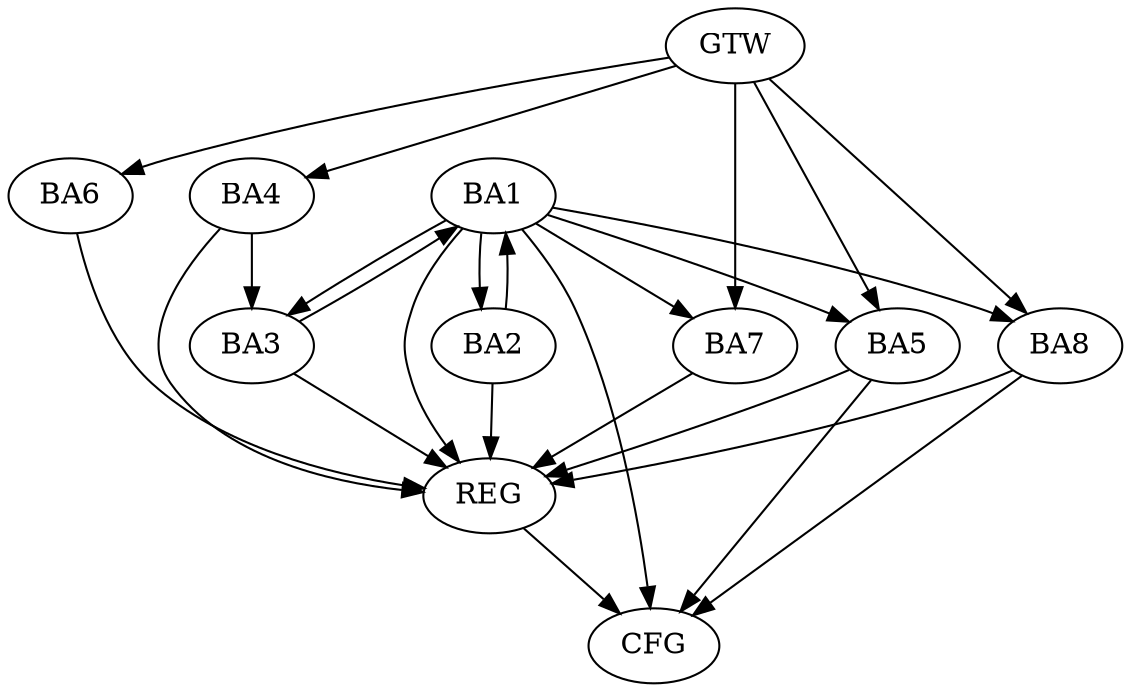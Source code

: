 strict digraph G {
  BA1 [ label="BA1" ];
  BA2 [ label="BA2" ];
  BA3 [ label="BA3" ];
  BA4 [ label="BA4" ];
  BA5 [ label="BA5" ];
  BA6 [ label="BA6" ];
  BA7 [ label="BA7" ];
  BA8 [ label="BA8" ];
  GTW [ label="GTW" ];
  REG [ label="REG" ];
  CFG [ label="CFG" ];
  BA1 -> BA2;
  BA2 -> BA1;
  BA3 -> BA1;
  BA4 -> BA3;
  GTW -> BA4;
  GTW -> BA5;
  GTW -> BA6;
  GTW -> BA7;
  GTW -> BA8;
  BA1 -> REG;
  BA2 -> REG;
  BA3 -> REG;
  BA4 -> REG;
  BA5 -> REG;
  BA6 -> REG;
  BA7 -> REG;
  BA8 -> REG;
  BA8 -> CFG;
  BA1 -> CFG;
  BA5 -> CFG;
  REG -> CFG;
  BA1 -> BA8;
  BA1 -> BA7;
  BA1 -> BA5;
  BA1 -> BA3;
}
